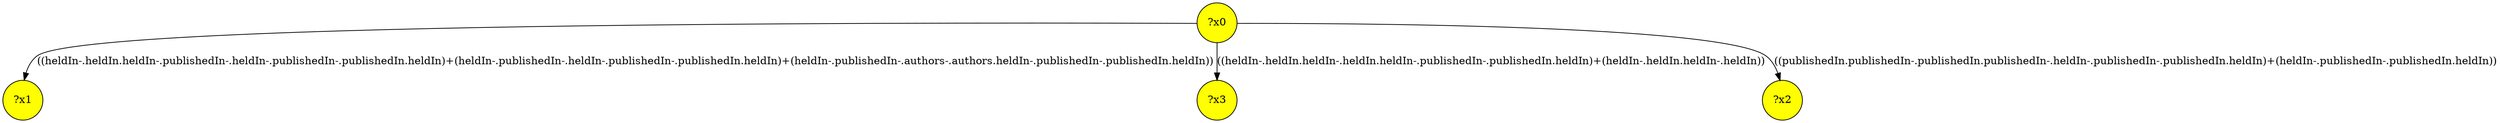 digraph g {
	x1 [fillcolor="yellow", style="filled," shape=circle, label="?x1"];
	x0 [fillcolor="yellow", style="filled," shape=circle, label="?x0"];
	x3 [fillcolor="yellow", style="filled," shape=circle, label="?x3"];
	x2 [fillcolor="yellow", style="filled," shape=circle, label="?x2"];
	x0 -> x1 [label="((heldIn-.heldIn.heldIn-.publishedIn-.heldIn-.publishedIn-.publishedIn.heldIn)+(heldIn-.publishedIn-.heldIn-.publishedIn-.publishedIn.heldIn)+(heldIn-.publishedIn-.authors-.authors.heldIn-.publishedIn-.publishedIn.heldIn))"];
	x0 -> x2 [label="((publishedIn.publishedIn-.publishedIn.publishedIn-.heldIn-.publishedIn-.publishedIn.heldIn)+(heldIn-.publishedIn-.publishedIn.heldIn))"];
	x0 -> x3 [label="((heldIn-.heldIn.heldIn-.heldIn.heldIn-.publishedIn-.publishedIn.heldIn)+(heldIn-.heldIn.heldIn-.heldIn))"];
}
